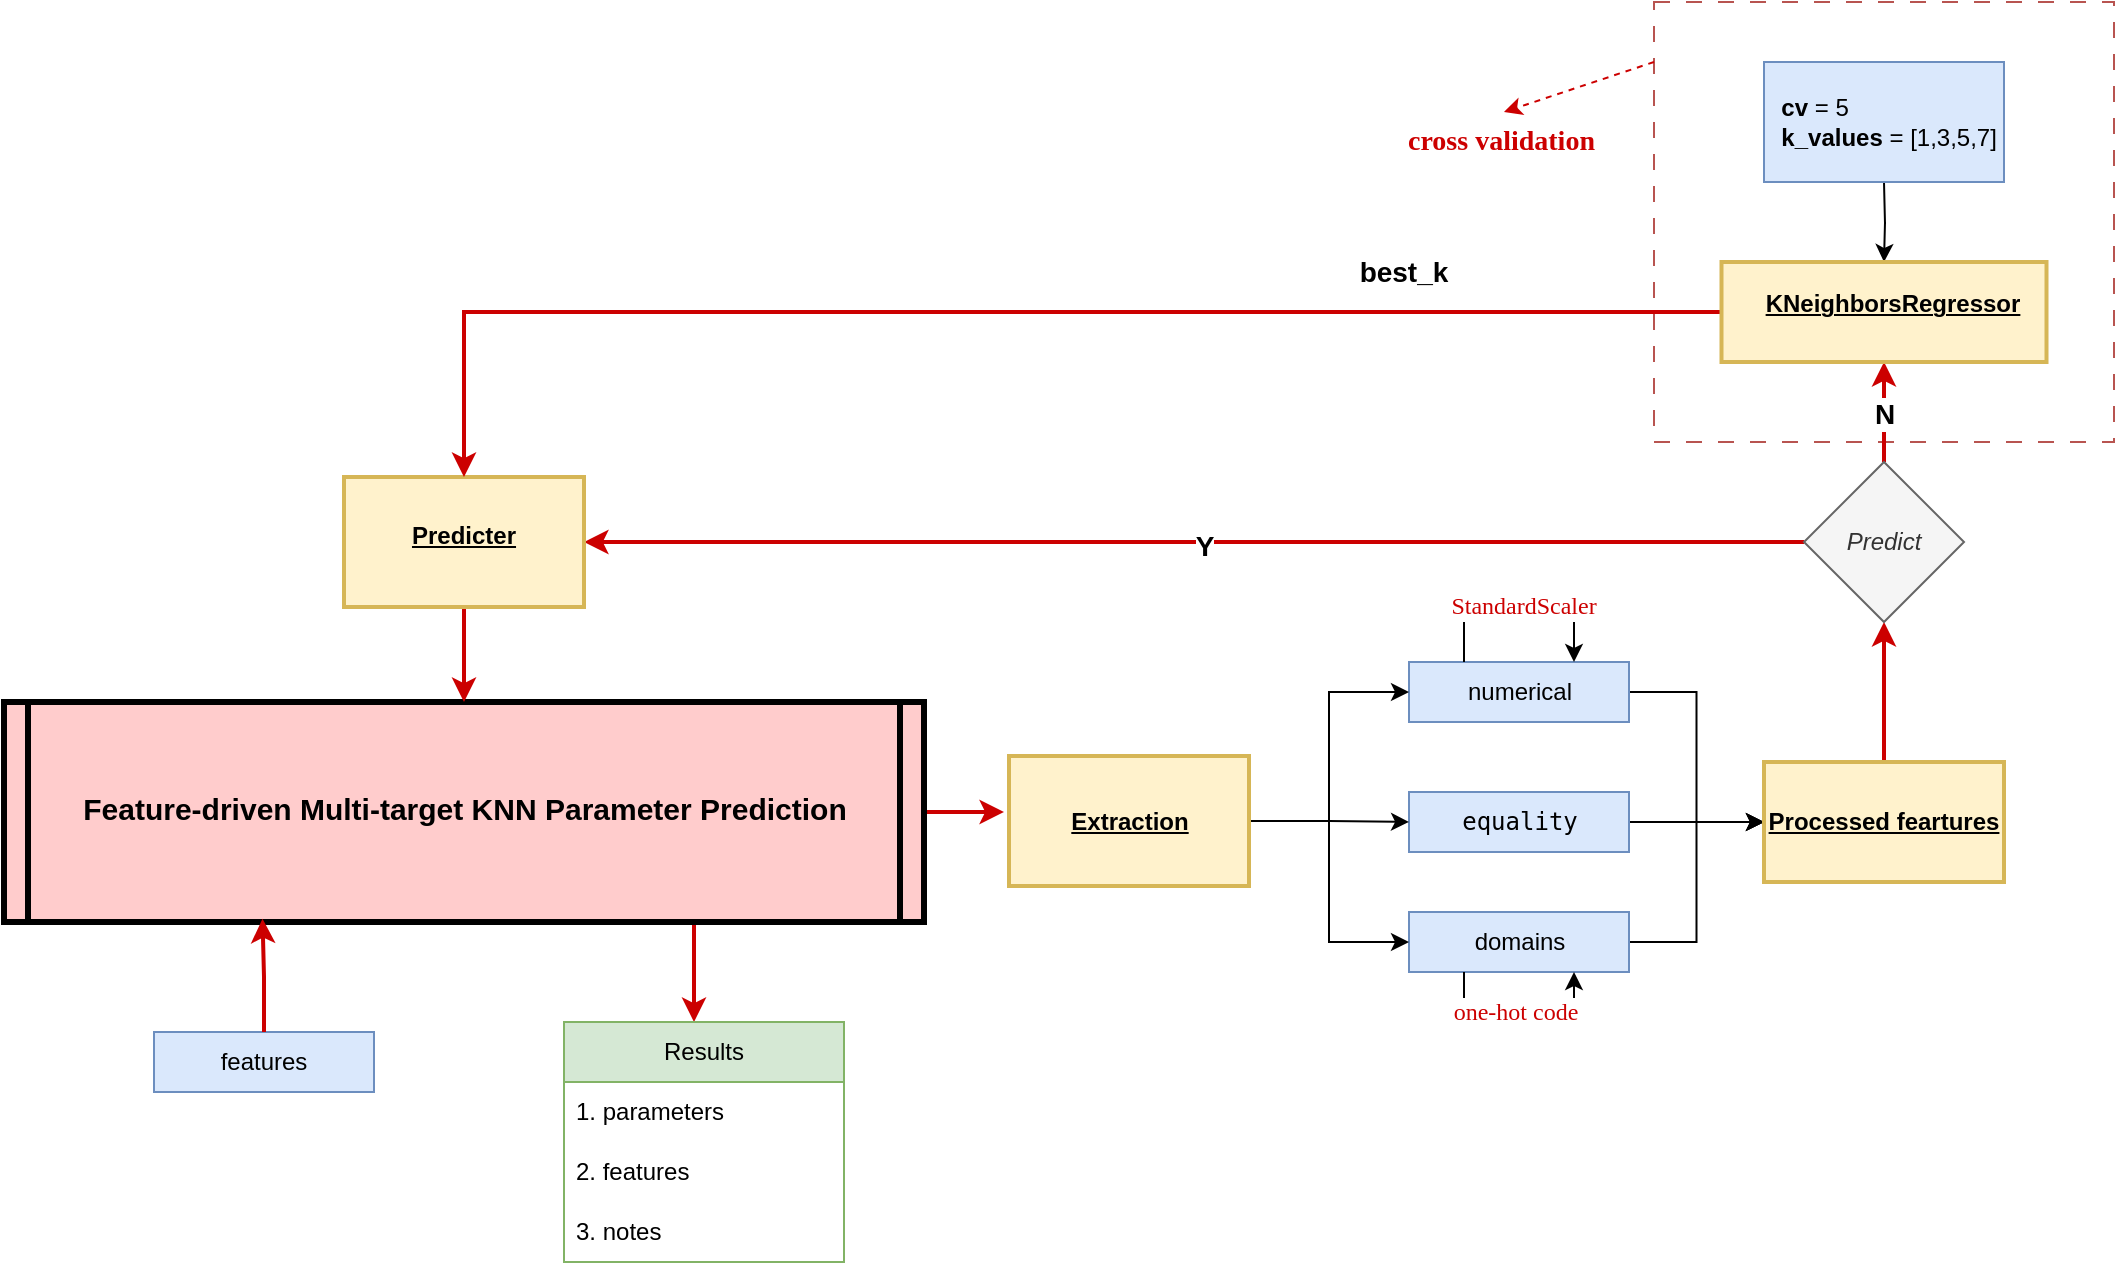 <mxfile version="26.1.1">
  <diagram name="第 1 页" id="9R4-D0Y9t5YtUMrmhQuM">
    <mxGraphModel dx="1158" dy="844" grid="0" gridSize="10" guides="1" tooltips="1" connect="1" arrows="1" fold="1" page="0" pageScale="1" pageWidth="827" pageHeight="1169" math="0" shadow="0">
      <root>
        <mxCell id="0" />
        <mxCell id="1" parent="0" />
        <mxCell id="3jnSt60j7XIM4rOJes8d-57" value="" style="rounded=0;whiteSpace=wrap;html=1;dashed=1;fillColor=none;dashPattern=8 8;strokeColor=#b85450;" parent="1" vertex="1">
          <mxGeometry x="1165" y="260" width="230" height="220" as="geometry" />
        </mxCell>
        <mxCell id="2BCXa6215tNlRc6UTENC-6" value="&lt;span class=&quot;selected&quot;&gt;features&lt;/span&gt;" style="rounded=0;whiteSpace=wrap;html=1;fillColor=#dae8fc;strokeColor=#6c8ebf;" parent="1" vertex="1">
          <mxGeometry x="415" y="775" width="110" height="30" as="geometry" />
        </mxCell>
        <mxCell id="3jnSt60j7XIM4rOJes8d-20" style="edgeStyle=orthogonalEdgeStyle;rounded=0;orthogonalLoop=1;jettySize=auto;html=1;entryX=0;entryY=0.5;entryDx=0;entryDy=0;" parent="1" source="2BCXa6215tNlRc6UTENC-11" target="3jnSt60j7XIM4rOJes8d-19" edge="1">
          <mxGeometry relative="1" as="geometry" />
        </mxCell>
        <mxCell id="2BCXa6215tNlRc6UTENC-11" value="&lt;span class=&quot;selected&quot;&gt;numerical&lt;/span&gt;" style="rounded=0;whiteSpace=wrap;html=1;fillColor=#dae8fc;strokeColor=#6c8ebf;" parent="1" vertex="1">
          <mxGeometry x="1042.5" y="590" width="110" height="30" as="geometry" />
        </mxCell>
        <mxCell id="3jnSt60j7XIM4rOJes8d-21" style="edgeStyle=orthogonalEdgeStyle;rounded=0;orthogonalLoop=1;jettySize=auto;html=1;entryX=0;entryY=0.5;entryDx=0;entryDy=0;" parent="1" source="2BCXa6215tNlRc6UTENC-12" target="3jnSt60j7XIM4rOJes8d-19" edge="1">
          <mxGeometry relative="1" as="geometry">
            <mxPoint x="1200" y="670" as="targetPoint" />
          </mxGeometry>
        </mxCell>
        <mxCell id="2BCXa6215tNlRc6UTENC-12" value="&lt;span class=&quot;selected&quot;&gt; &lt;/span&gt;&lt;code&gt;equality&lt;/code&gt;" style="rounded=0;whiteSpace=wrap;html=1;fillColor=#dae8fc;strokeColor=#6c8ebf;" parent="1" vertex="1">
          <mxGeometry x="1042.5" y="655" width="110" height="30" as="geometry" />
        </mxCell>
        <mxCell id="3jnSt60j7XIM4rOJes8d-22" style="edgeStyle=orthogonalEdgeStyle;rounded=0;orthogonalLoop=1;jettySize=auto;html=1;entryX=0;entryY=0.5;entryDx=0;entryDy=0;" parent="1" source="2BCXa6215tNlRc6UTENC-13" target="3jnSt60j7XIM4rOJes8d-19" edge="1">
          <mxGeometry relative="1" as="geometry" />
        </mxCell>
        <mxCell id="2BCXa6215tNlRc6UTENC-13" value="&lt;span class=&quot;selected&quot;&gt;domains&lt;/span&gt;" style="rounded=0;whiteSpace=wrap;html=1;fillColor=#dae8fc;strokeColor=#6c8ebf;" parent="1" vertex="1">
          <mxGeometry x="1042.5" y="715" width="110" height="30" as="geometry" />
        </mxCell>
        <mxCell id="2BCXa6215tNlRc6UTENC-19" style="edgeStyle=orthogonalEdgeStyle;rounded=0;orthogonalLoop=1;jettySize=auto;html=1;exitX=0.25;exitY=0;exitDx=0;exitDy=0;entryX=0.75;entryY=0;entryDx=0;entryDy=0;" parent="1" source="2BCXa6215tNlRc6UTENC-11" target="2BCXa6215tNlRc6UTENC-11" edge="1">
          <mxGeometry relative="1" as="geometry">
            <Array as="points">
              <mxPoint x="1070.5" y="560" />
              <mxPoint x="1125.5" y="560" />
            </Array>
          </mxGeometry>
        </mxCell>
        <mxCell id="2BCXa6215tNlRc6UTENC-20" value="&amp;nbsp; &amp;nbsp; &amp;nbsp; &amp;nbsp;StandardScaler" style="edgeLabel;html=1;align=center;verticalAlign=middle;resizable=0;points=[];fontSize=12;fontColor=#CC0000;fontFamily=Georgia;" parent="2BCXa6215tNlRc6UTENC-19" vertex="1" connectable="0">
          <mxGeometry x="-0.157" y="-2" relative="1" as="geometry">
            <mxPoint as="offset" />
          </mxGeometry>
        </mxCell>
        <mxCell id="2BCXa6215tNlRc6UTENC-21" value="&lt;font face=&quot;Georgia&quot; style=&quot;font-size: 12px; color: rgb(204, 0, 0);&quot;&gt;one-hot code&amp;nbsp;&lt;/font&gt;" style="edgeStyle=orthogonalEdgeStyle;rounded=0;orthogonalLoop=1;jettySize=auto;html=1;exitX=0.25;exitY=1;exitDx=0;exitDy=0;entryX=0.75;entryY=1;entryDx=0;entryDy=0;" parent="1" source="2BCXa6215tNlRc6UTENC-13" target="2BCXa6215tNlRc6UTENC-13" edge="1">
          <mxGeometry x="-0.009" relative="1" as="geometry">
            <mxPoint as="offset" />
          </mxGeometry>
        </mxCell>
        <mxCell id="2BCXa6215tNlRc6UTENC-29" value="cross validation" style="text;whiteSpace=wrap;fontSize=14;fontFamily=Georgia;fontStyle=1;fontColor=#CC0000;" parent="1" vertex="1">
          <mxGeometry x="1040" y="315" width="100" height="35" as="geometry" />
        </mxCell>
        <mxCell id="2BCXa6215tNlRc6UTENC-33" style="edgeStyle=orthogonalEdgeStyle;rounded=0;orthogonalLoop=1;jettySize=auto;html=1;" parent="1" edge="1">
          <mxGeometry relative="1" as="geometry">
            <mxPoint x="1280.0" y="350" as="sourcePoint" />
            <mxPoint x="1280" y="390" as="targetPoint" />
          </mxGeometry>
        </mxCell>
        <mxCell id="3jnSt60j7XIM4rOJes8d-17" style="edgeStyle=orthogonalEdgeStyle;rounded=0;orthogonalLoop=1;jettySize=auto;html=1;strokeWidth=2;strokeColor=#CC0000;" parent="1" source="3jnSt60j7XIM4rOJes8d-1" edge="1">
          <mxGeometry relative="1" as="geometry">
            <mxPoint x="840" y="665" as="targetPoint" />
          </mxGeometry>
        </mxCell>
        <mxCell id="3jnSt60j7XIM4rOJes8d-42" style="edgeStyle=orthogonalEdgeStyle;rounded=0;orthogonalLoop=1;jettySize=auto;html=1;exitX=0.75;exitY=1;exitDx=0;exitDy=0;entryX=0.5;entryY=0;entryDx=0;entryDy=0;strokeWidth=2;strokeColor=#CC0000;" parent="1" source="3jnSt60j7XIM4rOJes8d-1" edge="1">
          <mxGeometry relative="1" as="geometry">
            <mxPoint x="685" y="770.0" as="targetPoint" />
          </mxGeometry>
        </mxCell>
        <mxCell id="3jnSt60j7XIM4rOJes8d-1" value="&#xa;&#xa;Feature-driven Multi-target KNN Parameter Prediction" style="shape=process;whiteSpace=wrap;align=center;verticalAlign=middle;size=0.025;fontStyle=1;strokeWidth=3;fillColor=#FFCCCC;spacingTop=-40;fontSize=15;" parent="1" vertex="1">
          <mxGeometry x="340" y="610" width="460" height="110" as="geometry" />
        </mxCell>
        <mxCell id="3jnSt60j7XIM4rOJes8d-9" style="edgeStyle=orthogonalEdgeStyle;rounded=0;orthogonalLoop=1;jettySize=auto;html=1;entryX=0;entryY=0.5;entryDx=0;entryDy=0;" parent="1" source="3jnSt60j7XIM4rOJes8d-6" target="2BCXa6215tNlRc6UTENC-12" edge="1">
          <mxGeometry relative="1" as="geometry" />
        </mxCell>
        <mxCell id="3jnSt60j7XIM4rOJes8d-10" style="edgeStyle=orthogonalEdgeStyle;rounded=0;orthogonalLoop=1;jettySize=auto;html=1;entryX=0;entryY=0.5;entryDx=0;entryDy=0;" parent="1" source="3jnSt60j7XIM4rOJes8d-6" target="2BCXa6215tNlRc6UTENC-11" edge="1">
          <mxGeometry relative="1" as="geometry" />
        </mxCell>
        <mxCell id="3jnSt60j7XIM4rOJes8d-11" style="edgeStyle=orthogonalEdgeStyle;rounded=0;orthogonalLoop=1;jettySize=auto;html=1;entryX=0;entryY=0.5;entryDx=0;entryDy=0;" parent="1" source="3jnSt60j7XIM4rOJes8d-6" target="2BCXa6215tNlRc6UTENC-13" edge="1">
          <mxGeometry relative="1" as="geometry" />
        </mxCell>
        <mxCell id="3jnSt60j7XIM4rOJes8d-6" value="&lt;p style=&quot;margin: 0px; margin-left: 8px;&quot;&gt;&lt;br&gt;&lt;/p&gt;&lt;p style=&quot;margin: 0px; margin-left: 8px;&quot;&gt;&lt;br&gt;&lt;/p&gt;" style="verticalAlign=middle;align=right;overflow=fill;fontSize=12;fontFamily=Helvetica;html=1;rounded=0;fontStyle=1;strokeWidth=2;fillColor=#fff2cc;strokeColor=#d6b656;" parent="1" vertex="1">
          <mxGeometry x="842.5" y="637" width="120" height="65" as="geometry" />
        </mxCell>
        <mxCell id="3jnSt60j7XIM4rOJes8d-7" value="&lt;span style=&quot;text-align: left;&quot;&gt;&lt;b&gt;&lt;u&gt;Extraction&lt;/u&gt;&lt;/b&gt;&lt;/span&gt;" style="text;strokeColor=none;align=center;fillColor=none;html=1;verticalAlign=middle;whiteSpace=wrap;rounded=0;" parent="1" vertex="1">
          <mxGeometry x="872.5" y="655" width="60" height="30" as="geometry" />
        </mxCell>
        <mxCell id="3jnSt60j7XIM4rOJes8d-24" value="" style="edgeStyle=orthogonalEdgeStyle;rounded=0;orthogonalLoop=1;jettySize=auto;html=1;strokeWidth=2;strokeColor=#CC0000;" parent="1" source="3jnSt60j7XIM4rOJes8d-19" target="3jnSt60j7XIM4rOJes8d-23" edge="1">
          <mxGeometry relative="1" as="geometry" />
        </mxCell>
        <mxCell id="3jnSt60j7XIM4rOJes8d-19" value="&lt;b&gt;&lt;u&gt;Processed feartures&lt;/u&gt;&lt;/b&gt;" style="rounded=0;whiteSpace=wrap;html=1;fillColor=#fff2cc;strokeColor=#d6b656;strokeWidth=2;" parent="1" vertex="1">
          <mxGeometry x="1220" y="640" width="120" height="60" as="geometry" />
        </mxCell>
        <mxCell id="3jnSt60j7XIM4rOJes8d-27" style="edgeStyle=orthogonalEdgeStyle;rounded=0;orthogonalLoop=1;jettySize=auto;html=1;entryX=1;entryY=0.5;entryDx=0;entryDy=0;strokeWidth=2;strokeColor=#CC0000;fontStyle=1" parent="1" source="3jnSt60j7XIM4rOJes8d-23" target="3jnSt60j7XIM4rOJes8d-26" edge="1">
          <mxGeometry relative="1" as="geometry" />
        </mxCell>
        <mxCell id="3jnSt60j7XIM4rOJes8d-28" value="&lt;font style=&quot;font-size: 14px;&quot;&gt;&lt;b&gt;Y&lt;/b&gt;&lt;/font&gt;" style="edgeLabel;html=1;align=center;verticalAlign=middle;resizable=0;points=[];" parent="3jnSt60j7XIM4rOJes8d-27" vertex="1" connectable="0">
          <mxGeometry x="-0.014" y="2" relative="1" as="geometry">
            <mxPoint as="offset" />
          </mxGeometry>
        </mxCell>
        <mxCell id="3jnSt60j7XIM4rOJes8d-32" style="edgeStyle=orthogonalEdgeStyle;rounded=0;orthogonalLoop=1;jettySize=auto;html=1;exitX=0.5;exitY=0;exitDx=0;exitDy=0;entryX=0.5;entryY=1;entryDx=0;entryDy=0;strokeWidth=2;strokeColor=#CC0000;" parent="1" source="3jnSt60j7XIM4rOJes8d-23" target="3jnSt60j7XIM4rOJes8d-30" edge="1">
          <mxGeometry relative="1" as="geometry" />
        </mxCell>
        <mxCell id="3jnSt60j7XIM4rOJes8d-33" value="&lt;font style=&quot;font-size: 14px;&quot;&gt;&lt;b&gt;N&lt;/b&gt;&lt;/font&gt;" style="edgeLabel;html=1;align=center;verticalAlign=middle;resizable=0;points=[];" parent="3jnSt60j7XIM4rOJes8d-32" vertex="1" connectable="0">
          <mxGeometry x="-0.017" relative="1" as="geometry">
            <mxPoint as="offset" />
          </mxGeometry>
        </mxCell>
        <mxCell id="3jnSt60j7XIM4rOJes8d-23" value="&lt;i&gt;Predict&lt;/i&gt;" style="rhombus;whiteSpace=wrap;html=1;rounded=0;fillColor=#f5f5f5;fontColor=#333333;strokeColor=#666666;" parent="1" vertex="1">
          <mxGeometry x="1240" y="490" width="80" height="80" as="geometry" />
        </mxCell>
        <mxCell id="3jnSt60j7XIM4rOJes8d-36" style="edgeStyle=orthogonalEdgeStyle;rounded=0;orthogonalLoop=1;jettySize=auto;html=1;entryX=0.5;entryY=0;entryDx=0;entryDy=0;strokeWidth=2;strokeColor=#CC0000;" parent="1" source="3jnSt60j7XIM4rOJes8d-26" target="3jnSt60j7XIM4rOJes8d-1" edge="1">
          <mxGeometry relative="1" as="geometry" />
        </mxCell>
        <mxCell id="3jnSt60j7XIM4rOJes8d-26" value="&lt;p style=&quot;margin: 4px 0px 0px; text-decoration: underline;&quot;&gt;&lt;br&gt;&lt;/p&gt;&lt;p style=&quot;margin: 4px 0px 0px; text-decoration: underline;&quot;&gt;Predicter&lt;/p&gt;&lt;p style=&quot;margin: 0px; margin-left: 8px;&quot;&gt;&lt;br&gt;&lt;/p&gt;" style="verticalAlign=middle;align=center;overflow=fill;fontSize=12;fontFamily=Helvetica;html=1;rounded=0;fontStyle=1;strokeWidth=2;fillColor=#fff2cc;strokeColor=#d6b656;" parent="1" vertex="1">
          <mxGeometry x="510" y="497.5" width="120" height="65" as="geometry" />
        </mxCell>
        <mxCell id="3jnSt60j7XIM4rOJes8d-34" style="edgeStyle=orthogonalEdgeStyle;rounded=0;orthogonalLoop=1;jettySize=auto;html=1;entryX=0.5;entryY=0;entryDx=0;entryDy=0;strokeWidth=2;strokeColor=#CC0000;" parent="1" source="3jnSt60j7XIM4rOJes8d-30" target="3jnSt60j7XIM4rOJes8d-26" edge="1">
          <mxGeometry relative="1" as="geometry" />
        </mxCell>
        <mxCell id="3jnSt60j7XIM4rOJes8d-30" value="&lt;p style=&quot;margin: 0px; margin-left: 8px;&quot;&gt;&lt;u style=&quot;background-color: transparent; color: light-dark(rgb(0, 0, 0), rgb(255, 255, 255));&quot;&gt;&lt;br&gt;&lt;/u&gt;&lt;/p&gt;&lt;p style=&quot;margin: 0px; margin-left: 8px;&quot;&gt;&lt;u style=&quot;background-color: transparent; color: light-dark(rgb(0, 0, 0), rgb(255, 255, 255));&quot;&gt;KNeighborsRegressor&lt;/u&gt;&lt;/p&gt;" style="verticalAlign=middle;align=center;overflow=fill;fontSize=12;fontFamily=Helvetica;html=1;rounded=0;fontStyle=1;strokeWidth=2;fillColor=#fff2cc;strokeColor=#d6b656;" parent="1" vertex="1">
          <mxGeometry x="1198.75" y="390" width="162.5" height="50" as="geometry" />
        </mxCell>
        <mxCell id="3jnSt60j7XIM4rOJes8d-35" value="&lt;font style=&quot;font-size: 14px;&quot;&gt;&lt;b&gt;best_k&lt;/b&gt;&lt;/font&gt;" style="text;strokeColor=none;align=center;fillColor=none;html=1;verticalAlign=middle;whiteSpace=wrap;rounded=0;" parent="1" vertex="1">
          <mxGeometry x="1010" y="380" width="60" height="30" as="geometry" />
        </mxCell>
        <mxCell id="3jnSt60j7XIM4rOJes8d-39" style="edgeStyle=orthogonalEdgeStyle;rounded=0;orthogonalLoop=1;jettySize=auto;html=1;entryX=0.281;entryY=0.985;entryDx=0;entryDy=0;entryPerimeter=0;strokeWidth=2;strokeColor=#CC0000;" parent="1" source="2BCXa6215tNlRc6UTENC-6" target="3jnSt60j7XIM4rOJes8d-1" edge="1">
          <mxGeometry relative="1" as="geometry" />
        </mxCell>
        <mxCell id="3jnSt60j7XIM4rOJes8d-43" value="Results" style="swimlane;fontStyle=0;childLayout=stackLayout;horizontal=1;startSize=30;horizontalStack=0;resizeParent=1;resizeParentMax=0;resizeLast=0;collapsible=1;marginBottom=0;whiteSpace=wrap;html=1;fillColor=#d5e8d4;strokeColor=#82b366;" parent="1" vertex="1">
          <mxGeometry x="620" y="770" width="140" height="120" as="geometry">
            <mxRectangle x="620" y="770" width="80" height="30" as="alternateBounds" />
          </mxGeometry>
        </mxCell>
        <mxCell id="3jnSt60j7XIM4rOJes8d-44" value="1. parameters" style="text;strokeColor=none;fillColor=none;align=left;verticalAlign=middle;spacingLeft=4;spacingRight=4;overflow=hidden;points=[[0,0.5],[1,0.5]];portConstraint=eastwest;rotatable=0;whiteSpace=wrap;html=1;" parent="3jnSt60j7XIM4rOJes8d-43" vertex="1">
          <mxGeometry y="30" width="140" height="30" as="geometry" />
        </mxCell>
        <mxCell id="3jnSt60j7XIM4rOJes8d-45" value="2. features" style="text;strokeColor=none;fillColor=none;align=left;verticalAlign=middle;spacingLeft=4;spacingRight=4;overflow=hidden;points=[[0,0.5],[1,0.5]];portConstraint=eastwest;rotatable=0;whiteSpace=wrap;html=1;" parent="3jnSt60j7XIM4rOJes8d-43" vertex="1">
          <mxGeometry y="60" width="140" height="30" as="geometry" />
        </mxCell>
        <mxCell id="3jnSt60j7XIM4rOJes8d-46" value="3. notes" style="text;strokeColor=none;fillColor=none;align=left;verticalAlign=middle;spacingLeft=4;spacingRight=4;overflow=hidden;points=[[0,0.5],[1,0.5]];portConstraint=eastwest;rotatable=0;whiteSpace=wrap;html=1;" parent="3jnSt60j7XIM4rOJes8d-43" vertex="1">
          <mxGeometry y="90" width="140" height="30" as="geometry" />
        </mxCell>
        <mxCell id="3jnSt60j7XIM4rOJes8d-53" value="&lt;font&gt;&amp;nbsp; &lt;b style=&quot;&quot;&gt;cv&lt;/b&gt; = 5&lt;/font&gt;&lt;div&gt;&lt;font&gt;&amp;nbsp; &lt;b style=&quot;&quot;&gt;k_values&lt;/b&gt; = [1,3,5,7]&lt;/font&gt;&lt;/div&gt;" style="rounded=0;whiteSpace=wrap;html=1;align=left;fillColor=#dae8fc;strokeColor=#6c8ebf;" parent="1" vertex="1">
          <mxGeometry x="1220" y="290" width="120" height="60" as="geometry" />
        </mxCell>
        <mxCell id="3jnSt60j7XIM4rOJes8d-58" value="" style="endArrow=classic;html=1;rounded=0;entryX=0.5;entryY=0;entryDx=0;entryDy=0;dashed=1;strokeColor=#CC0000;" parent="1" target="2BCXa6215tNlRc6UTENC-29" edge="1">
          <mxGeometry width="50" height="50" relative="1" as="geometry">
            <mxPoint x="1165" y="290" as="sourcePoint" />
            <mxPoint x="1095" y="290" as="targetPoint" />
          </mxGeometry>
        </mxCell>
      </root>
    </mxGraphModel>
  </diagram>
</mxfile>
